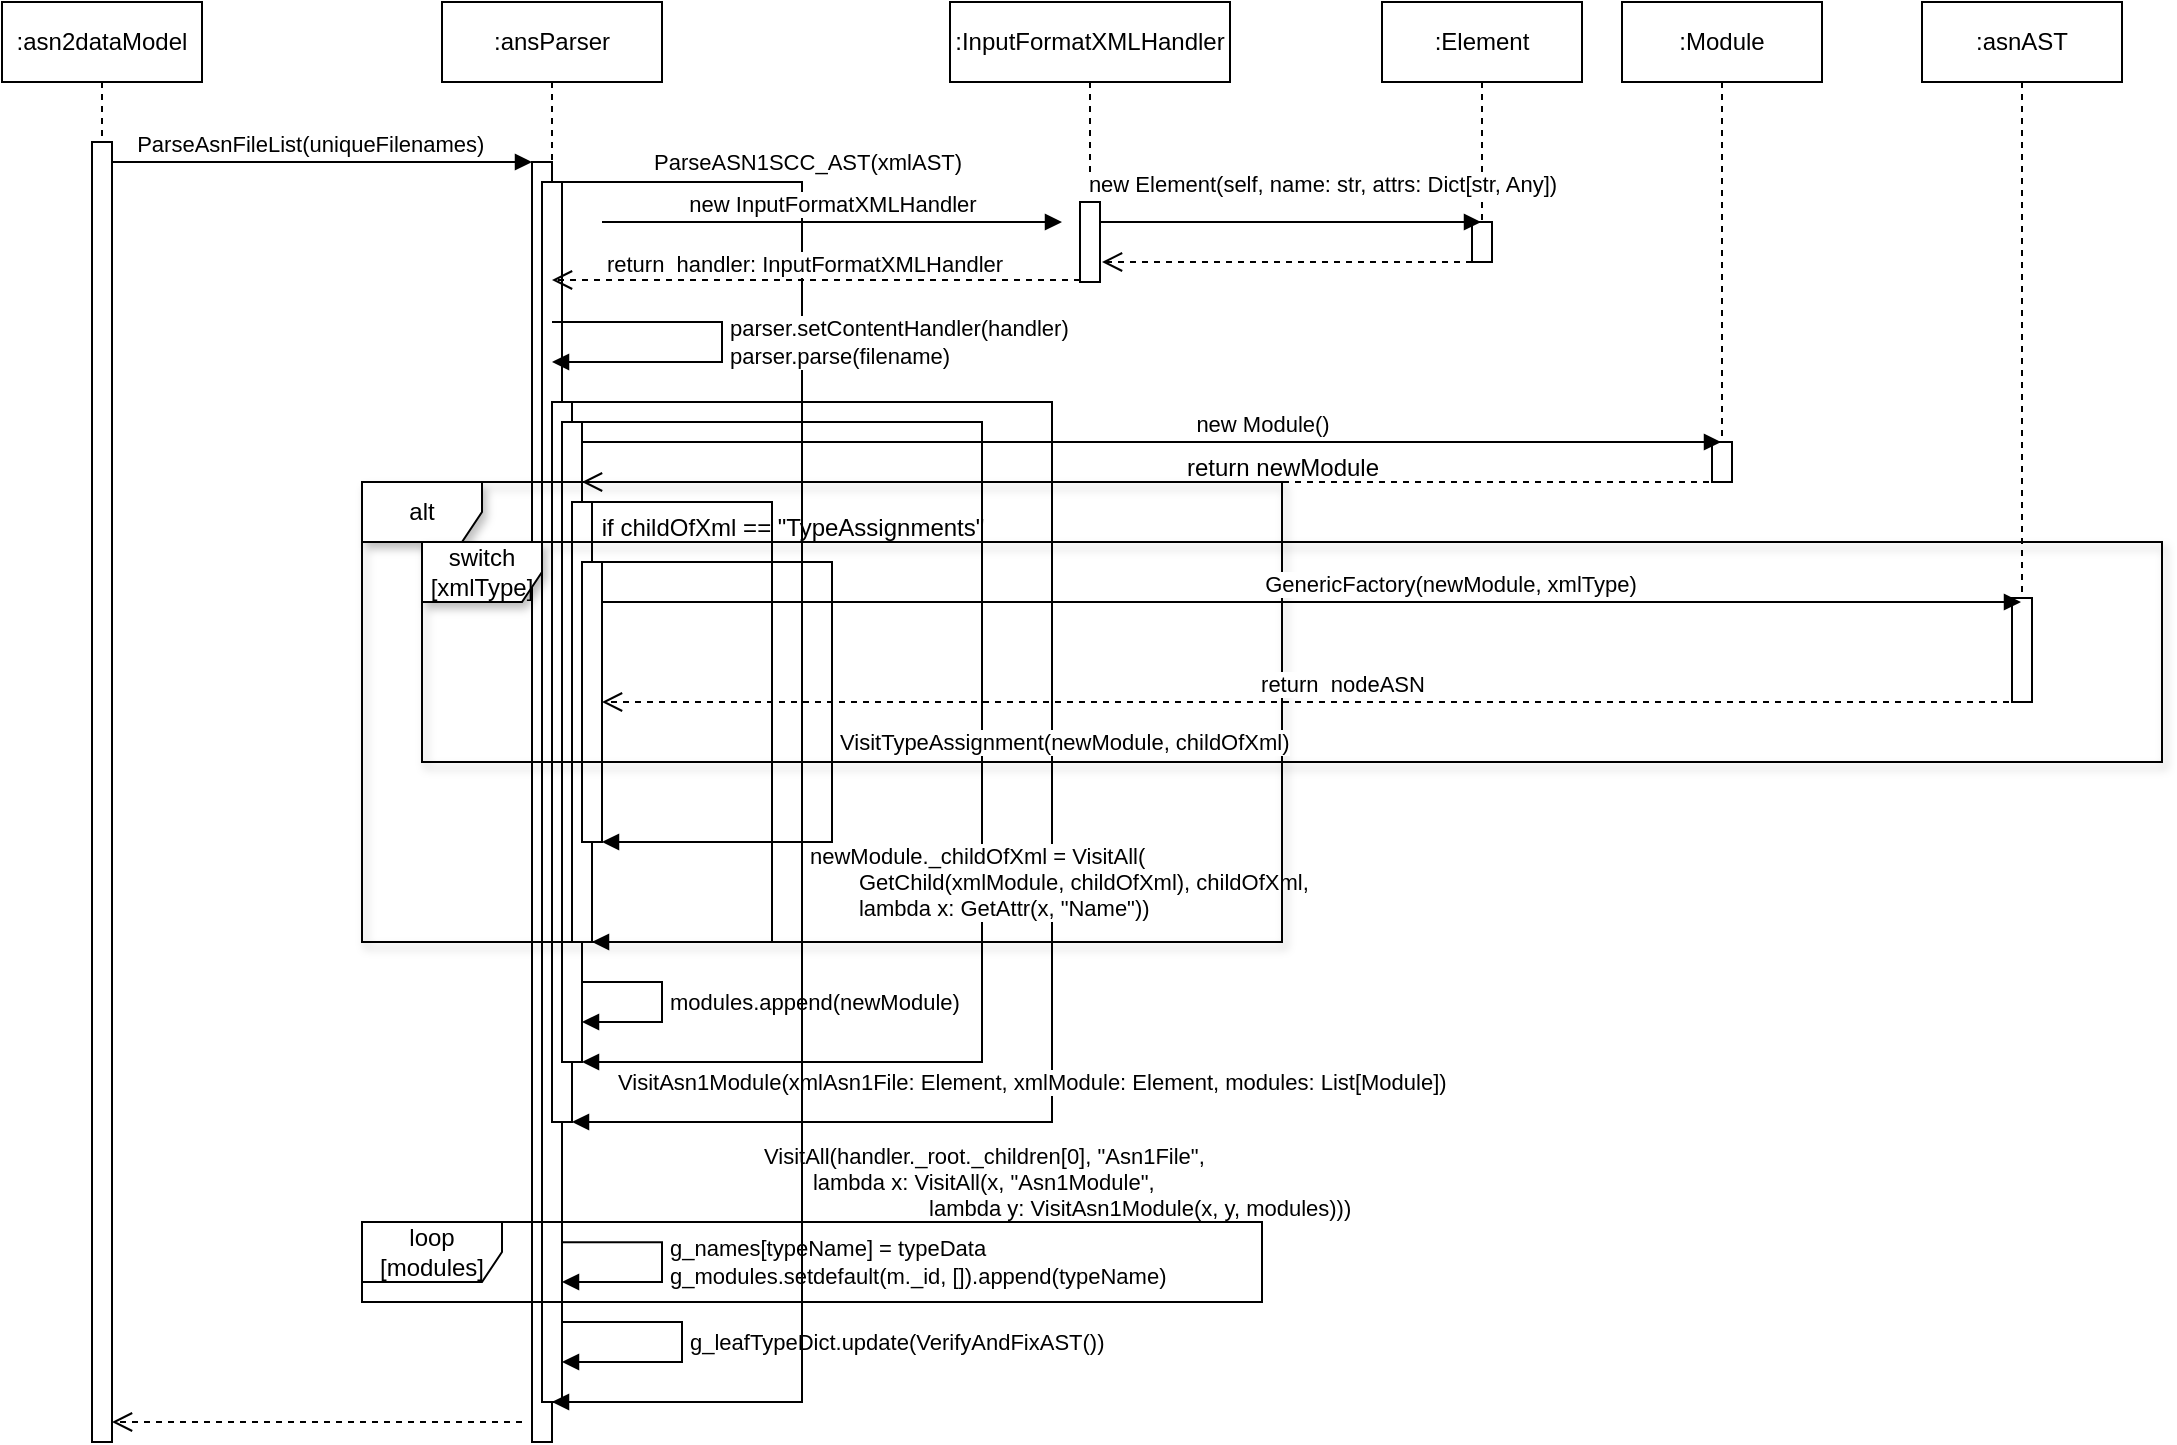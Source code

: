 <mxfile version="21.3.0" type="device" pages="2">
  <diagram name="seq-getNodes" id="2YBvvXClWsGukQMizWep">
    <mxGraphModel dx="1615" dy="845" grid="1" gridSize="10" guides="1" tooltips="1" connect="1" arrows="1" fold="1" page="1" pageScale="1" pageWidth="1169" pageHeight="827" math="0" shadow="0">
      <root>
        <mxCell id="0" />
        <mxCell id="1" parent="0" />
        <mxCell id="aM9ryv3xv72pqoxQDRHE-1" value=":asn2dataModel" style="shape=umlLifeline;perimeter=lifelinePerimeter;whiteSpace=wrap;html=1;container=0;dropTarget=0;collapsible=0;recursiveResize=0;outlineConnect=0;portConstraint=eastwest;newEdgeStyle={&quot;edgeStyle&quot;:&quot;elbowEdgeStyle&quot;,&quot;elbow&quot;:&quot;vertical&quot;,&quot;curved&quot;:0,&quot;rounded&quot;:0};" parent="1" vertex="1">
          <mxGeometry x="40" y="40" width="100" height="720" as="geometry" />
        </mxCell>
        <mxCell id="aM9ryv3xv72pqoxQDRHE-2" value="" style="html=1;points=[];perimeter=orthogonalPerimeter;outlineConnect=0;targetShapes=umlLifeline;portConstraint=eastwest;newEdgeStyle={&quot;edgeStyle&quot;:&quot;elbowEdgeStyle&quot;,&quot;elbow&quot;:&quot;vertical&quot;,&quot;curved&quot;:0,&quot;rounded&quot;:0};" parent="aM9ryv3xv72pqoxQDRHE-1" vertex="1">
          <mxGeometry x="45" y="70" width="10" height="650" as="geometry" />
        </mxCell>
        <mxCell id="aM9ryv3xv72pqoxQDRHE-5" value=":ansParser" style="shape=umlLifeline;perimeter=lifelinePerimeter;whiteSpace=wrap;html=1;container=0;dropTarget=0;collapsible=0;recursiveResize=0;outlineConnect=0;portConstraint=eastwest;newEdgeStyle={&quot;edgeStyle&quot;:&quot;elbowEdgeStyle&quot;,&quot;elbow&quot;:&quot;vertical&quot;,&quot;curved&quot;:0,&quot;rounded&quot;:0};" parent="1" vertex="1">
          <mxGeometry x="260" y="40" width="110" height="720" as="geometry" />
        </mxCell>
        <mxCell id="aM9ryv3xv72pqoxQDRHE-6" value="" style="html=1;points=[];perimeter=orthogonalPerimeter;outlineConnect=0;targetShapes=umlLifeline;portConstraint=eastwest;newEdgeStyle={&quot;edgeStyle&quot;:&quot;elbowEdgeStyle&quot;,&quot;elbow&quot;:&quot;vertical&quot;,&quot;curved&quot;:0,&quot;rounded&quot;:0};" parent="aM9ryv3xv72pqoxQDRHE-5" vertex="1">
          <mxGeometry x="45" y="80" width="10" height="640" as="geometry" />
        </mxCell>
        <mxCell id="Jmrg9lZV5cNZXFL4PnTR-3" value="" style="html=1;points=[];perimeter=orthogonalPerimeter;outlineConnect=0;targetShapes=umlLifeline;portConstraint=eastwest;newEdgeStyle={&quot;edgeStyle&quot;:&quot;elbowEdgeStyle&quot;,&quot;elbow&quot;:&quot;vertical&quot;,&quot;curved&quot;:0,&quot;rounded&quot;:0};" parent="aM9ryv3xv72pqoxQDRHE-5" vertex="1">
          <mxGeometry x="50" y="90" width="10" height="610" as="geometry" />
        </mxCell>
        <mxCell id="PZLK8PvWDyNJYBrT3lTp-7" value="" style="html=1;points=[];perimeter=orthogonalPerimeter;outlineConnect=0;targetShapes=umlLifeline;portConstraint=eastwest;newEdgeStyle={&quot;edgeStyle&quot;:&quot;elbowEdgeStyle&quot;,&quot;elbow&quot;:&quot;vertical&quot;,&quot;curved&quot;:0,&quot;rounded&quot;:0};" vertex="1" parent="aM9ryv3xv72pqoxQDRHE-5">
          <mxGeometry x="55" y="200" width="10" height="360" as="geometry" />
        </mxCell>
        <mxCell id="PZLK8PvWDyNJYBrT3lTp-6" value="&lt;div&gt;VisitAll(handler._root._children[0], &quot;Asn1File&quot;,&lt;/div&gt;&lt;div&gt;&amp;nbsp; &amp;nbsp; &amp;nbsp; &amp;nbsp; lambda x: VisitAll(x, &quot;Asn1Module&quot;,&lt;/div&gt;&lt;div&gt;&amp;nbsp; &amp;nbsp; &amp;nbsp; &amp;nbsp; &amp;nbsp; &amp;nbsp; &amp;nbsp; &amp;nbsp; &amp;nbsp; &amp;nbsp; &amp;nbsp; &amp;nbsp; &amp;nbsp; &amp;nbsp;lambda y: VisitAsn1Module(x, y, modules)))&lt;/div&gt;" style="html=1;align=left;spacingLeft=2;endArrow=block;rounded=0;edgeStyle=orthogonalEdgeStyle;curved=0;rounded=0;" edge="1" parent="aM9ryv3xv72pqoxQDRHE-5" source="aM9ryv3xv72pqoxQDRHE-5" target="PZLK8PvWDyNJYBrT3lTp-7">
          <mxGeometry x="0.787" y="30" relative="1" as="geometry">
            <mxPoint x="240" y="200" as="sourcePoint" />
            <Array as="points">
              <mxPoint x="305" y="200" />
              <mxPoint x="305" y="560" />
            </Array>
            <mxPoint x="240" y="220" as="targetPoint" />
            <mxPoint x="1" as="offset" />
          </mxGeometry>
        </mxCell>
        <mxCell id="PZLK8PvWDyNJYBrT3lTp-8" value="" style="html=1;points=[];perimeter=orthogonalPerimeter;outlineConnect=0;targetShapes=umlLifeline;portConstraint=eastwest;newEdgeStyle={&quot;edgeStyle&quot;:&quot;elbowEdgeStyle&quot;,&quot;elbow&quot;:&quot;vertical&quot;,&quot;curved&quot;:0,&quot;rounded&quot;:0};" vertex="1" parent="aM9ryv3xv72pqoxQDRHE-5">
          <mxGeometry x="60" y="210" width="10" height="320" as="geometry" />
        </mxCell>
        <mxCell id="PZLK8PvWDyNJYBrT3lTp-9" value="VisitAsn1Module(xmlAsn1File: Element, xmlModule: Element, modules: List[Module])						&amp;nbsp; &amp;nbsp;" style="html=1;align=left;spacingLeft=2;endArrow=block;rounded=0;edgeStyle=orthogonalEdgeStyle;curved=0;rounded=0;" edge="1" target="PZLK8PvWDyNJYBrT3lTp-8" parent="aM9ryv3xv72pqoxQDRHE-5" source="PZLK8PvWDyNJYBrT3lTp-8">
          <mxGeometry x="0.961" y="10" relative="1" as="geometry">
            <mxPoint x="240" y="210" as="sourcePoint" />
            <Array as="points">
              <mxPoint x="270" y="210" />
              <mxPoint x="270" y="530" />
            </Array>
            <mxPoint as="offset" />
          </mxGeometry>
        </mxCell>
        <mxCell id="PZLK8PvWDyNJYBrT3lTp-16" value="" style="html=1;points=[];perimeter=orthogonalPerimeter;outlineConnect=0;targetShapes=umlLifeline;portConstraint=eastwest;newEdgeStyle={&quot;edgeStyle&quot;:&quot;elbowEdgeStyle&quot;,&quot;elbow&quot;:&quot;vertical&quot;,&quot;curved&quot;:0,&quot;rounded&quot;:0};" vertex="1" parent="aM9ryv3xv72pqoxQDRHE-5">
          <mxGeometry x="65" y="250" width="10" height="220" as="geometry" />
        </mxCell>
        <mxCell id="PZLK8PvWDyNJYBrT3lTp-18" value="&lt;div&gt;&lt;div&gt;newModule._childOfXml = VisitAll(&lt;/div&gt;&lt;div&gt;&amp;nbsp; &amp;nbsp; &amp;nbsp; &amp;nbsp; GetChild(xmlModule, childOfXml), childOfXml,&lt;/div&gt;&lt;div&gt;&amp;nbsp; &amp;nbsp; &amp;nbsp; &amp;nbsp; lambda x: GetAttr(x, &quot;Name&quot;))&lt;/div&gt;&lt;/div&gt;" style="html=1;align=left;spacingLeft=2;endArrow=block;rounded=0;edgeStyle=orthogonalEdgeStyle;curved=0;rounded=0;" edge="1" parent="aM9ryv3xv72pqoxQDRHE-5" source="PZLK8PvWDyNJYBrT3lTp-16" target="PZLK8PvWDyNJYBrT3lTp-16">
          <mxGeometry x="0.4" y="15" relative="1" as="geometry">
            <mxPoint x="80" y="270" as="sourcePoint" />
            <Array as="points">
              <mxPoint x="165" y="250" />
              <mxPoint x="165" y="470" />
            </Array>
            <mxPoint x="80" y="290" as="targetPoint" />
            <mxPoint as="offset" />
          </mxGeometry>
        </mxCell>
        <mxCell id="PZLK8PvWDyNJYBrT3lTp-38" value="modules.append(newModule)" style="html=1;align=left;spacingLeft=2;endArrow=block;rounded=0;edgeStyle=orthogonalEdgeStyle;curved=0;rounded=0;exitX=1;exitY=0.875;exitDx=0;exitDy=0;exitPerimeter=0;" edge="1" target="PZLK8PvWDyNJYBrT3lTp-8" parent="aM9ryv3xv72pqoxQDRHE-5" source="PZLK8PvWDyNJYBrT3lTp-8">
          <mxGeometry relative="1" as="geometry">
            <mxPoint x="80" y="490" as="sourcePoint" />
            <Array as="points">
              <mxPoint x="110" y="490" />
              <mxPoint x="110" y="510" />
            </Array>
            <mxPoint x="85" y="520" as="targetPoint" />
          </mxGeometry>
        </mxCell>
        <mxCell id="PZLK8PvWDyNJYBrT3lTp-40" value="&lt;div&gt;g_names[typeName] = typeData&lt;/div&gt;&lt;div&gt;g_modules.setdefault(m._id, []).append(typeName)&lt;/div&gt;" style="html=1;align=left;spacingLeft=2;endArrow=block;rounded=0;edgeStyle=orthogonalEdgeStyle;curved=0;rounded=0;exitX=1;exitY=0.869;exitDx=0;exitDy=0;exitPerimeter=0;" edge="1" parent="aM9ryv3xv72pqoxQDRHE-5" source="Jmrg9lZV5cNZXFL4PnTR-3" target="Jmrg9lZV5cNZXFL4PnTR-3">
          <mxGeometry relative="1" as="geometry">
            <mxPoint x="70" y="620" as="sourcePoint" />
            <Array as="points">
              <mxPoint x="110" y="620" />
              <mxPoint x="110" y="640" />
            </Array>
            <mxPoint x="70" y="640" as="targetPoint" />
          </mxGeometry>
        </mxCell>
        <mxCell id="PZLK8PvWDyNJYBrT3lTp-41" value="g_leafTypeDict.update(VerifyAndFixAST())" style="html=1;align=left;spacingLeft=2;endArrow=block;rounded=0;edgeStyle=orthogonalEdgeStyle;curved=0;rounded=0;" edge="1" parent="aM9ryv3xv72pqoxQDRHE-5" source="Jmrg9lZV5cNZXFL4PnTR-3" target="Jmrg9lZV5cNZXFL4PnTR-3">
          <mxGeometry relative="1" as="geometry">
            <mxPoint x="80" y="660" as="sourcePoint" />
            <Array as="points">
              <mxPoint x="120" y="660" />
              <mxPoint x="120" y="680" />
            </Array>
            <mxPoint x="80" y="680" as="targetPoint" />
          </mxGeometry>
        </mxCell>
        <mxCell id="aM9ryv3xv72pqoxQDRHE-7" value="ParseAsnFileList(uniqueFilenames) &amp;nbsp; &amp;nbsp;" style="html=1;verticalAlign=bottom;endArrow=block;edgeStyle=elbowEdgeStyle;elbow=vertical;curved=0;rounded=0;" parent="1" source="aM9ryv3xv72pqoxQDRHE-2" target="aM9ryv3xv72pqoxQDRHE-6" edge="1">
          <mxGeometry relative="1" as="geometry">
            <mxPoint x="195" y="130" as="sourcePoint" />
            <Array as="points">
              <mxPoint x="180" y="120" />
            </Array>
          </mxGeometry>
        </mxCell>
        <mxCell id="Jmrg9lZV5cNZXFL4PnTR-2" value="ParseASN1SCC_AST(xmlAST)&amp;nbsp; &amp;nbsp;" style="html=1;align=left;spacingLeft=2;endArrow=block;rounded=0;edgeStyle=orthogonalEdgeStyle;curved=0;rounded=0;" parent="1" source="aM9ryv3xv72pqoxQDRHE-5" target="aM9ryv3xv72pqoxQDRHE-5" edge="1">
          <mxGeometry x="-0.893" y="10" relative="1" as="geometry">
            <mxPoint x="430" y="200" as="sourcePoint" />
            <Array as="points">
              <mxPoint x="440" y="130" />
              <mxPoint x="440" y="740" />
            </Array>
            <mxPoint x="380" y="360" as="targetPoint" />
            <mxPoint x="1" as="offset" />
          </mxGeometry>
        </mxCell>
        <mxCell id="Jmrg9lZV5cNZXFL4PnTR-4" value=":InputFormatXMLHandler" style="shape=umlLifeline;perimeter=lifelinePerimeter;whiteSpace=wrap;html=1;container=0;dropTarget=0;collapsible=0;recursiveResize=0;outlineConnect=0;portConstraint=eastwest;newEdgeStyle={&quot;edgeStyle&quot;:&quot;elbowEdgeStyle&quot;,&quot;elbow&quot;:&quot;vertical&quot;,&quot;curved&quot;:0,&quot;rounded&quot;:0};" parent="1" vertex="1">
          <mxGeometry x="514" y="40" width="140" height="140" as="geometry" />
        </mxCell>
        <mxCell id="Jmrg9lZV5cNZXFL4PnTR-5" value="" style="html=1;points=[];perimeter=orthogonalPerimeter;outlineConnect=0;targetShapes=umlLifeline;portConstraint=eastwest;newEdgeStyle={&quot;edgeStyle&quot;:&quot;elbowEdgeStyle&quot;,&quot;elbow&quot;:&quot;vertical&quot;,&quot;curved&quot;:0,&quot;rounded&quot;:0};" parent="Jmrg9lZV5cNZXFL4PnTR-4" vertex="1">
          <mxGeometry x="65" y="100" width="10" height="40" as="geometry" />
        </mxCell>
        <mxCell id="Jmrg9lZV5cNZXFL4PnTR-7" value="new InputFormatXMLHandler" style="html=1;verticalAlign=bottom;endArrow=block;edgeStyle=elbowEdgeStyle;elbow=vertical;curved=0;rounded=0;" parent="1" edge="1">
          <mxGeometry relative="1" as="geometry">
            <mxPoint x="340" y="150" as="sourcePoint" />
            <Array as="points">
              <mxPoint x="425" y="150" />
            </Array>
            <mxPoint x="570" y="150" as="targetPoint" />
          </mxGeometry>
        </mxCell>
        <mxCell id="Jmrg9lZV5cNZXFL4PnTR-8" value=":Element" style="shape=umlLifeline;perimeter=lifelinePerimeter;whiteSpace=wrap;html=1;container=0;dropTarget=0;collapsible=0;recursiveResize=0;outlineConnect=0;portConstraint=eastwest;newEdgeStyle={&quot;edgeStyle&quot;:&quot;elbowEdgeStyle&quot;,&quot;elbow&quot;:&quot;vertical&quot;,&quot;curved&quot;:0,&quot;rounded&quot;:0};" parent="1" vertex="1">
          <mxGeometry x="730" y="40" width="100" height="130" as="geometry" />
        </mxCell>
        <mxCell id="Jmrg9lZV5cNZXFL4PnTR-9" value="" style="html=1;points=[];perimeter=orthogonalPerimeter;outlineConnect=0;targetShapes=umlLifeline;portConstraint=eastwest;newEdgeStyle={&quot;edgeStyle&quot;:&quot;elbowEdgeStyle&quot;,&quot;elbow&quot;:&quot;vertical&quot;,&quot;curved&quot;:0,&quot;rounded&quot;:0};" parent="Jmrg9lZV5cNZXFL4PnTR-8" vertex="1">
          <mxGeometry x="45" y="110" width="10" height="20" as="geometry" />
        </mxCell>
        <mxCell id="Jmrg9lZV5cNZXFL4PnTR-10" value="return&amp;nbsp;&amp;nbsp;handler: InputFormatXMLHandler" style="html=1;verticalAlign=bottom;endArrow=open;dashed=1;endSize=8;edgeStyle=elbowEdgeStyle;elbow=vertical;curved=0;rounded=0;" parent="1" edge="1" target="aM9ryv3xv72pqoxQDRHE-5" source="Jmrg9lZV5cNZXFL4PnTR-5">
          <mxGeometry x="0.051" y="1" relative="1" as="geometry">
            <mxPoint x="340" y="179" as="targetPoint" />
            <Array as="points">
              <mxPoint x="420" y="179" />
            </Array>
            <mxPoint x="565" y="179" as="sourcePoint" />
            <mxPoint as="offset" />
          </mxGeometry>
        </mxCell>
        <mxCell id="PZLK8PvWDyNJYBrT3lTp-1" value="new Element(self, name: str, attrs: Dict[str, Any])" style="html=1;verticalAlign=bottom;endArrow=block;edgeStyle=elbowEdgeStyle;elbow=vertical;curved=0;rounded=0;" edge="1" parent="1" source="Jmrg9lZV5cNZXFL4PnTR-5" target="Jmrg9lZV5cNZXFL4PnTR-8">
          <mxGeometry x="0.165" y="10" relative="1" as="geometry">
            <mxPoint x="600" y="150" as="sourcePoint" />
            <Array as="points">
              <mxPoint x="685" y="150" />
            </Array>
            <mxPoint x="730" y="150" as="targetPoint" />
            <mxPoint as="offset" />
          </mxGeometry>
        </mxCell>
        <mxCell id="PZLK8PvWDyNJYBrT3lTp-2" value="" style="html=1;verticalAlign=bottom;endArrow=open;dashed=1;endSize=8;edgeStyle=elbowEdgeStyle;elbow=vertical;curved=0;rounded=0;" edge="1" parent="1">
          <mxGeometry relative="1" as="geometry">
            <mxPoint x="590" y="170" as="targetPoint" />
            <Array as="points">
              <mxPoint x="630" y="170" />
            </Array>
            <mxPoint x="775" y="170" as="sourcePoint" />
          </mxGeometry>
        </mxCell>
        <mxCell id="PZLK8PvWDyNJYBrT3lTp-4" value="&lt;div&gt;parser.setContentHandler(handler)&lt;/div&gt;&lt;div&gt;parser.parse(filename)&lt;/div&gt;" style="html=1;align=left;spacingLeft=2;endArrow=block;rounded=0;edgeStyle=orthogonalEdgeStyle;curved=0;rounded=0;" edge="1" target="aM9ryv3xv72pqoxQDRHE-5" parent="1" source="aM9ryv3xv72pqoxQDRHE-5">
          <mxGeometry relative="1" as="geometry">
            <mxPoint x="590" y="240" as="sourcePoint" />
            <Array as="points">
              <mxPoint x="400" y="200" />
              <mxPoint x="400" y="220" />
            </Array>
            <mxPoint x="540" y="360" as="targetPoint" />
          </mxGeometry>
        </mxCell>
        <mxCell id="PZLK8PvWDyNJYBrT3lTp-10" value=":Module" style="shape=umlLifeline;perimeter=lifelinePerimeter;whiteSpace=wrap;html=1;container=0;dropTarget=0;collapsible=0;recursiveResize=0;outlineConnect=0;portConstraint=eastwest;newEdgeStyle={&quot;edgeStyle&quot;:&quot;elbowEdgeStyle&quot;,&quot;elbow&quot;:&quot;vertical&quot;,&quot;curved&quot;:0,&quot;rounded&quot;:0};" vertex="1" parent="1">
          <mxGeometry x="850" y="40" width="100" height="240" as="geometry" />
        </mxCell>
        <mxCell id="PZLK8PvWDyNJYBrT3lTp-11" value="" style="html=1;points=[];perimeter=orthogonalPerimeter;outlineConnect=0;targetShapes=umlLifeline;portConstraint=eastwest;newEdgeStyle={&quot;edgeStyle&quot;:&quot;elbowEdgeStyle&quot;,&quot;elbow&quot;:&quot;vertical&quot;,&quot;curved&quot;:0,&quot;rounded&quot;:0};" vertex="1" parent="PZLK8PvWDyNJYBrT3lTp-10">
          <mxGeometry x="45" y="220" width="10" height="20" as="geometry" />
        </mxCell>
        <mxCell id="PZLK8PvWDyNJYBrT3lTp-12" value="new Module()" style="html=1;verticalAlign=bottom;endArrow=block;edgeStyle=elbowEdgeStyle;elbow=vertical;curved=0;rounded=0;" edge="1" parent="1" source="PZLK8PvWDyNJYBrT3lTp-8" target="PZLK8PvWDyNJYBrT3lTp-10">
          <mxGeometry x="0.194" relative="1" as="geometry">
            <mxPoint x="610" y="260" as="sourcePoint" />
            <Array as="points">
              <mxPoint x="706" y="260" />
            </Array>
            <mxPoint x="801" y="260" as="targetPoint" />
            <mxPoint as="offset" />
          </mxGeometry>
        </mxCell>
        <mxCell id="PZLK8PvWDyNJYBrT3lTp-13" value="" style="html=1;verticalAlign=bottom;endArrow=open;dashed=1;endSize=8;edgeStyle=elbowEdgeStyle;elbow=vertical;curved=0;rounded=0;" edge="1" parent="1" source="PZLK8PvWDyNJYBrT3lTp-10" target="PZLK8PvWDyNJYBrT3lTp-8">
          <mxGeometry relative="1" as="geometry">
            <mxPoint x="590" y="280" as="targetPoint" />
            <Array as="points">
              <mxPoint x="630" y="280" />
            </Array>
            <mxPoint x="775" y="280" as="sourcePoint" />
          </mxGeometry>
        </mxCell>
        <mxCell id="PZLK8PvWDyNJYBrT3lTp-14" value="alt" style="shape=umlFrame;whiteSpace=wrap;html=1;pointerEvents=0;shadow=1;strokeColor=default;" vertex="1" parent="1">
          <mxGeometry x="220" y="280" width="460" height="230" as="geometry" />
        </mxCell>
        <mxCell id="PZLK8PvWDyNJYBrT3lTp-20" value="return newModule" style="text;html=1;align=center;verticalAlign=middle;resizable=0;points=[];autosize=1;strokeColor=none;fillColor=none;" vertex="1" parent="1">
          <mxGeometry x="620" y="258" width="120" height="30" as="geometry" />
        </mxCell>
        <mxCell id="PZLK8PvWDyNJYBrT3lTp-21" value="if childOfXml ==&amp;nbsp;&quot;TypeAssignments&quot;" style="text;html=1;align=center;verticalAlign=middle;resizable=0;points=[];autosize=1;strokeColor=none;fillColor=none;" vertex="1" parent="1">
          <mxGeometry x="330" y="288" width="210" height="30" as="geometry" />
        </mxCell>
        <mxCell id="PZLK8PvWDyNJYBrT3lTp-22" value="" style="html=1;points=[];perimeter=orthogonalPerimeter;outlineConnect=0;targetShapes=umlLifeline;portConstraint=eastwest;newEdgeStyle={&quot;edgeStyle&quot;:&quot;elbowEdgeStyle&quot;,&quot;elbow&quot;:&quot;vertical&quot;,&quot;curved&quot;:0,&quot;rounded&quot;:0};" vertex="1" parent="1">
          <mxGeometry x="330" y="320" width="10" height="140" as="geometry" />
        </mxCell>
        <mxCell id="PZLK8PvWDyNJYBrT3lTp-24" value="VisitTypeAssignment(newModule, childOfXml)" style="html=1;align=left;spacingLeft=2;endArrow=block;rounded=0;edgeStyle=orthogonalEdgeStyle;curved=0;rounded=0;" edge="1" parent="1" source="PZLK8PvWDyNJYBrT3lTp-22" target="PZLK8PvWDyNJYBrT3lTp-22">
          <mxGeometry x="0.108" relative="1" as="geometry">
            <mxPoint x="370" y="338" as="sourcePoint" />
            <Array as="points">
              <mxPoint x="455" y="320" />
              <mxPoint x="455" y="460" />
            </Array>
            <mxPoint x="370" y="358" as="targetPoint" />
            <mxPoint as="offset" />
          </mxGeometry>
        </mxCell>
        <mxCell id="PZLK8PvWDyNJYBrT3lTp-25" value=":asnAST" style="shape=umlLifeline;perimeter=lifelinePerimeter;whiteSpace=wrap;html=1;container=0;dropTarget=0;collapsible=0;recursiveResize=0;outlineConnect=0;portConstraint=eastwest;newEdgeStyle={&quot;edgeStyle&quot;:&quot;elbowEdgeStyle&quot;,&quot;elbow&quot;:&quot;vertical&quot;,&quot;curved&quot;:0,&quot;rounded&quot;:0};" vertex="1" parent="1">
          <mxGeometry x="1000" y="40" width="100" height="350" as="geometry" />
        </mxCell>
        <mxCell id="PZLK8PvWDyNJYBrT3lTp-26" value="" style="html=1;points=[];perimeter=orthogonalPerimeter;outlineConnect=0;targetShapes=umlLifeline;portConstraint=eastwest;newEdgeStyle={&quot;edgeStyle&quot;:&quot;elbowEdgeStyle&quot;,&quot;elbow&quot;:&quot;vertical&quot;,&quot;curved&quot;:0,&quot;rounded&quot;:0};" vertex="1" parent="PZLK8PvWDyNJYBrT3lTp-25">
          <mxGeometry x="45" y="298" width="10" height="52" as="geometry" />
        </mxCell>
        <mxCell id="PZLK8PvWDyNJYBrT3lTp-32" value="GenericFactory(newModule, xmlType)" style="html=1;verticalAlign=bottom;endArrow=block;edgeStyle=elbowEdgeStyle;elbow=vertical;curved=0;rounded=0;" edge="1" parent="1" target="PZLK8PvWDyNJYBrT3lTp-25">
          <mxGeometry x="0.194" relative="1" as="geometry">
            <mxPoint x="340" y="340" as="sourcePoint" />
            <Array as="points">
              <mxPoint x="716" y="340" />
            </Array>
            <mxPoint x="910" y="340" as="targetPoint" />
            <mxPoint as="offset" />
          </mxGeometry>
        </mxCell>
        <mxCell id="PZLK8PvWDyNJYBrT3lTp-33" value="return&amp;nbsp; nodeASN" style="html=1;verticalAlign=bottom;endArrow=open;dashed=1;endSize=8;edgeStyle=elbowEdgeStyle;elbow=vertical;curved=0;rounded=0;" edge="1" parent="1" source="PZLK8PvWDyNJYBrT3lTp-25" target="PZLK8PvWDyNJYBrT3lTp-22">
          <mxGeometry x="-0.043" relative="1" as="geometry">
            <mxPoint x="711" y="390" as="targetPoint" />
            <Array as="points">
              <mxPoint x="791" y="390" />
            </Array>
            <mxPoint x="950" y="390" as="sourcePoint" />
            <mxPoint as="offset" />
          </mxGeometry>
        </mxCell>
        <mxCell id="PZLK8PvWDyNJYBrT3lTp-34" value="switch&lt;br&gt;[xmlType]" style="shape=umlFrame;whiteSpace=wrap;html=1;pointerEvents=0;shadow=1;strokeColor=default;width=60;height=30;" vertex="1" parent="1">
          <mxGeometry x="250" y="310" width="870" height="110" as="geometry" />
        </mxCell>
        <mxCell id="PZLK8PvWDyNJYBrT3lTp-39" value="loop&lt;br&gt;[modules]" style="shape=umlFrame;whiteSpace=wrap;html=1;pointerEvents=0;width=70;height=30;" vertex="1" parent="1">
          <mxGeometry x="220" y="650" width="450" height="40" as="geometry" />
        </mxCell>
        <mxCell id="PZLK8PvWDyNJYBrT3lTp-42" value="" style="html=1;verticalAlign=bottom;endArrow=open;dashed=1;endSize=8;edgeStyle=elbowEdgeStyle;elbow=vertical;curved=0;rounded=0;" edge="1" parent="1" target="aM9ryv3xv72pqoxQDRHE-2">
          <mxGeometry relative="1" as="geometry">
            <mxPoint x="100" y="750" as="targetPoint" />
            <Array as="points">
              <mxPoint x="140" y="750" />
            </Array>
            <mxPoint x="300" y="750" as="sourcePoint" />
          </mxGeometry>
        </mxCell>
      </root>
    </mxGraphModel>
  </diagram>
  <diagram id="_0WdsUb6N7y5Xm4u0KdX" name="sql-createTables">
    <mxGraphModel dx="1050" dy="549" grid="1" gridSize="10" guides="1" tooltips="1" connect="1" arrows="1" fold="1" page="1" pageScale="1" pageWidth="827" pageHeight="1169" math="0" shadow="0">
      <root>
        <mxCell id="0" />
        <mxCell id="1" parent="0" />
        <mxCell id="k_BSjdWy3NuXLPItv3RG-1" value=":asn2dataModel" style="shape=umlLifeline;perimeter=lifelinePerimeter;whiteSpace=wrap;html=1;container=0;dropTarget=0;collapsible=0;recursiveResize=0;outlineConnect=0;portConstraint=eastwest;newEdgeStyle={&quot;edgeStyle&quot;:&quot;elbowEdgeStyle&quot;,&quot;elbow&quot;:&quot;vertical&quot;,&quot;curved&quot;:0,&quot;rounded&quot;:0};" vertex="1" parent="1">
          <mxGeometry x="40" y="40" width="100" height="700" as="geometry" />
        </mxCell>
        <mxCell id="k_BSjdWy3NuXLPItv3RG-2" value="" style="html=1;points=[];perimeter=orthogonalPerimeter;outlineConnect=0;targetShapes=umlLifeline;portConstraint=eastwest;newEdgeStyle={&quot;edgeStyle&quot;:&quot;elbowEdgeStyle&quot;,&quot;elbow&quot;:&quot;vertical&quot;,&quot;curved&quot;:0,&quot;rounded&quot;:0};" vertex="1" parent="k_BSjdWy3NuXLPItv3RG-1">
          <mxGeometry x="45" y="70" width="10" height="650" as="geometry" />
        </mxCell>
        <mxCell id="gC4uzTjt_jjLlvDes-PZ-1" value=":cleanupNodes" style="shape=umlLifeline;perimeter=lifelinePerimeter;whiteSpace=wrap;html=1;container=0;dropTarget=0;collapsible=0;recursiveResize=0;outlineConnect=0;portConstraint=eastwest;newEdgeStyle={&quot;edgeStyle&quot;:&quot;elbowEdgeStyle&quot;,&quot;elbow&quot;:&quot;vertical&quot;,&quot;curved&quot;:0,&quot;rounded&quot;:0};" vertex="1" parent="1">
          <mxGeometry x="230" y="40" width="100" height="170" as="geometry" />
        </mxCell>
        <mxCell id="gC4uzTjt_jjLlvDes-PZ-2" value="" style="html=1;points=[];perimeter=orthogonalPerimeter;outlineConnect=0;targetShapes=umlLifeline;portConstraint=eastwest;newEdgeStyle={&quot;edgeStyle&quot;:&quot;elbowEdgeStyle&quot;,&quot;elbow&quot;:&quot;vertical&quot;,&quot;curved&quot;:0,&quot;rounded&quot;:0};" vertex="1" parent="gC4uzTjt_jjLlvDes-PZ-1">
          <mxGeometry x="45" y="80" width="10" height="90" as="geometry" />
        </mxCell>
        <mxCell id="_CzQso7hUnYw_Mc2bdFc-1" value="" style="html=1;points=[];perimeter=orthogonalPerimeter;outlineConnect=0;targetShapes=umlLifeline;portConstraint=eastwest;newEdgeStyle={&quot;edgeStyle&quot;:&quot;elbowEdgeStyle&quot;,&quot;elbow&quot;:&quot;vertical&quot;,&quot;curved&quot;:0,&quot;rounded&quot;:0};" vertex="1" parent="gC4uzTjt_jjLlvDes-PZ-1">
          <mxGeometry x="50" y="90" width="10" height="40" as="geometry" />
        </mxCell>
        <mxCell id="_CzQso7hUnYw_Mc2bdFc-2" value="CheckNodeForMetaMember(&lt;br&gt;node_or_str: Union[AsnNode, str])" style="html=1;align=left;spacingLeft=2;endArrow=block;rounded=0;edgeStyle=orthogonalEdgeStyle;curved=0;rounded=0;" edge="1" target="_CzQso7hUnYw_Mc2bdFc-1" parent="gC4uzTjt_jjLlvDes-PZ-1" source="_CzQso7hUnYw_Mc2bdFc-1">
          <mxGeometry x="1" y="20" relative="1" as="geometry">
            <mxPoint x="95" y="80" as="sourcePoint" />
            <Array as="points">
              <mxPoint x="90" y="100" />
              <mxPoint x="90" y="130" />
            </Array>
            <mxPoint as="offset" />
          </mxGeometry>
        </mxCell>
        <mxCell id="gC4uzTjt_jjLlvDes-PZ-3" value=":verify" style="shape=umlLifeline;perimeter=lifelinePerimeter;whiteSpace=wrap;html=1;container=0;dropTarget=0;collapsible=0;recursiveResize=0;outlineConnect=0;portConstraint=eastwest;newEdgeStyle={&quot;edgeStyle&quot;:&quot;elbowEdgeStyle&quot;,&quot;elbow&quot;:&quot;vertical&quot;,&quot;curved&quot;:0,&quot;rounded&quot;:0};" vertex="1" parent="1">
          <mxGeometry x="460" y="40" width="100" height="380" as="geometry" />
        </mxCell>
        <mxCell id="gC4uzTjt_jjLlvDes-PZ-4" value="" style="html=1;points=[];perimeter=orthogonalPerimeter;outlineConnect=0;targetShapes=umlLifeline;portConstraint=eastwest;newEdgeStyle={&quot;edgeStyle&quot;:&quot;elbowEdgeStyle&quot;,&quot;elbow&quot;:&quot;vertical&quot;,&quot;curved&quot;:0,&quot;rounded&quot;:0};" vertex="1" parent="gC4uzTjt_jjLlvDes-PZ-3">
          <mxGeometry x="45" y="70" width="10" height="310" as="geometry" />
        </mxCell>
        <mxCell id="gC4uzTjt_jjLlvDes-PZ-5" value=":cql_mapper" style="shape=umlLifeline;perimeter=lifelinePerimeter;whiteSpace=wrap;html=1;container=0;dropTarget=0;collapsible=0;recursiveResize=0;outlineConnect=0;portConstraint=eastwest;newEdgeStyle={&quot;edgeStyle&quot;:&quot;elbowEdgeStyle&quot;,&quot;elbow&quot;:&quot;vertical&quot;,&quot;curved&quot;:0,&quot;rounded&quot;:0};" vertex="1" parent="1">
          <mxGeometry x="640" y="40" width="100" height="720" as="geometry" />
        </mxCell>
        <mxCell id="gC4uzTjt_jjLlvDes-PZ-6" value="" style="html=1;points=[];perimeter=orthogonalPerimeter;outlineConnect=0;targetShapes=umlLifeline;portConstraint=eastwest;newEdgeStyle={&quot;edgeStyle&quot;:&quot;elbowEdgeStyle&quot;,&quot;elbow&quot;:&quot;vertical&quot;,&quot;curved&quot;:0,&quot;rounded&quot;:0};" vertex="1" parent="gC4uzTjt_jjLlvDes-PZ-5">
          <mxGeometry x="45" y="70" width="10" height="650" as="geometry" />
        </mxCell>
        <mxCell id="PZR6eDR5SN6PyUxrK7vx-13" value="CreateNodeInstance(nodeTypename, node, g_leafTypeDict)&lt;div&gt;&lt;/div&gt;" style="html=1;align=left;spacingLeft=2;endArrow=block;rounded=0;edgeStyle=orthogonalEdgeStyle;curved=0;rounded=0;" edge="1" parent="gC4uzTjt_jjLlvDes-PZ-5" source="gC4uzTjt_jjLlvDes-PZ-6" target="gC4uzTjt_jjLlvDes-PZ-6">
          <mxGeometry x="1" y="-305" relative="1" as="geometry">
            <mxPoint x="70" y="555" as="sourcePoint" />
            <Array as="points">
              <mxPoint x="90" y="555" />
              <mxPoint x="90" y="585" />
            </Array>
            <mxPoint x="70" y="585" as="targetPoint" />
            <mxPoint x="-305" y="290" as="offset" />
          </mxGeometry>
        </mxCell>
        <mxCell id="_lyF_MHRRHBdQpTOSmPN-2" value="DiscoverBadTypes(filesSelected)" style="html=1;verticalAlign=bottom;endArrow=block;edgeStyle=elbowEdgeStyle;elbow=vertical;curved=0;rounded=0;" edge="1" target="gC4uzTjt_jjLlvDes-PZ-1" parent="1" source="k_BSjdWy3NuXLPItv3RG-1">
          <mxGeometry x="-0.047" relative="1" as="geometry">
            <mxPoint x="120" y="120" as="sourcePoint" />
            <mxPoint x="190" y="120" as="targetPoint" />
            <Array as="points">
              <mxPoint x="190" y="120" />
            </Array>
            <mxPoint x="1" as="offset" />
          </mxGeometry>
        </mxCell>
        <mxCell id="_lyF_MHRRHBdQpTOSmPN-3" value="return SetOfBadTypenames" style="html=1;verticalAlign=bottom;endArrow=open;dashed=1;endSize=8;edgeStyle=elbowEdgeStyle;elbow=vertical;curved=0;rounded=0;" edge="1" source="gC4uzTjt_jjLlvDes-PZ-1" parent="1" target="k_BSjdWy3NuXLPItv3RG-1">
          <mxGeometry x="-0.058" relative="1" as="geometry">
            <mxPoint x="140" y="160" as="targetPoint" />
            <mxPoint x="210" y="160" as="sourcePoint" />
            <Array as="points">
              <mxPoint x="150" y="210" />
              <mxPoint x="170" y="150" />
            </Array>
            <mxPoint as="offset" />
          </mxGeometry>
        </mxCell>
        <mxCell id="_CzQso7hUnYw_Mc2bdFc-3" value=":loop&lt;br&gt;[asnFile}" style="shape=umlFrame;whiteSpace=wrap;html=1;pointerEvents=0;width=60;height=30;" vertex="1" parent="1">
          <mxGeometry x="40" y="220" width="540" height="200" as="geometry" />
        </mxCell>
        <mxCell id="_CzQso7hUnYw_Mc2bdFc-4" value=":loop&lt;br&gt;[node]" style="shape=umlFrame;whiteSpace=wrap;html=1;pointerEvents=0;width=60;height=35;" vertex="1" parent="1">
          <mxGeometry x="50" y="260" width="500" height="130" as="geometry" />
        </mxCell>
        <mxCell id="PZR6eDR5SN6PyUxrK7vx-1" value=":alt" style="shape=umlFrame;whiteSpace=wrap;html=1;pointerEvents=0;width=40;height=20;" vertex="1" parent="1">
          <mxGeometry x="60" y="300" width="480" height="80" as="geometry" />
        </mxCell>
        <mxCell id="PZR6eDR5SN6PyUxrK7vx-2" value="&lt;b style=&quot;font-size: 11px;&quot;&gt;[not node in badTypes]&lt;/b&gt;" style="text;html=1;align=center;verticalAlign=middle;resizable=0;points=[];autosize=1;strokeColor=none;fillColor=none;fontSize=11;spacing=0;" vertex="1" parent="1">
          <mxGeometry x="105" y="300" width="140" height="20" as="geometry" />
        </mxCell>
        <mxCell id="PZR6eDR5SN6PyUxrK7vx-4" value="VerifyRanges(nodeName, asnParser.g_names,node)" style="html=1;verticalAlign=bottom;endArrow=block;edgeStyle=elbowEdgeStyle;elbow=vertical;curved=0;rounded=0;" edge="1" parent="1" target="gC4uzTjt_jjLlvDes-PZ-4">
          <mxGeometry x="-0.047" relative="1" as="geometry">
            <mxPoint x="100" y="340" as="sourcePoint" />
            <mxPoint x="280" y="350" as="targetPoint" />
            <Array as="points">
              <mxPoint x="280" y="340" />
              <mxPoint x="220" y="330" />
              <mxPoint x="140" y="350" />
              <mxPoint x="190" y="350" />
            </Array>
            <mxPoint x="1" as="offset" />
          </mxGeometry>
        </mxCell>
        <mxCell id="PZR6eDR5SN6PyUxrK7vx-5" value="" style="html=1;verticalAlign=bottom;endArrow=open;dashed=1;endSize=8;edgeStyle=elbowEdgeStyle;elbow=vertical;curved=0;rounded=0;" edge="1" parent="1" source="gC4uzTjt_jjLlvDes-PZ-4" target="k_BSjdWy3NuXLPItv3RG-2">
          <mxGeometry x="-0.058" relative="1" as="geometry">
            <mxPoint x="150" y="360" as="targetPoint" />
            <mxPoint x="330" y="360" as="sourcePoint" />
            <Array as="points">
              <mxPoint x="210" y="360" />
              <mxPoint x="230" y="300" />
            </Array>
            <mxPoint as="offset" />
          </mxGeometry>
        </mxCell>
        <mxCell id="PZR6eDR5SN6PyUxrK7vx-6" value=":loop&lt;br&gt;[asnFile}" style="shape=umlFrame;whiteSpace=wrap;html=1;pointerEvents=0;width=60;height=30;" vertex="1" parent="1">
          <mxGeometry x="40" y="440" width="720" height="300" as="geometry" />
        </mxCell>
        <mxCell id="PZR6eDR5SN6PyUxrK7vx-7" value="createCQLTables(badTypes)" style="html=1;verticalAlign=bottom;endArrow=block;edgeStyle=elbowEdgeStyle;elbow=vertical;curved=0;rounded=0;exitX=1.5;exitY=0.569;exitDx=0;exitDy=0;exitPerimeter=0;" edge="1" parent="1" source="k_BSjdWy3NuXLPItv3RG-2" target="gC4uzTjt_jjLlvDes-PZ-6">
          <mxGeometry x="-0.047" relative="1" as="geometry">
            <mxPoint x="130" y="480" as="sourcePoint" />
            <mxPoint x="535" y="480" as="targetPoint" />
            <Array as="points">
              <mxPoint x="310" y="480" />
              <mxPoint x="250" y="470" />
              <mxPoint x="170" y="490" />
              <mxPoint x="220" y="490" />
            </Array>
            <mxPoint x="1" as="offset" />
          </mxGeometry>
        </mxCell>
        <mxCell id="PZR6eDR5SN6PyUxrK7vx-8" value=":loop&lt;br&gt;[node]" style="shape=umlFrame;whiteSpace=wrap;html=1;pointerEvents=0;width=60;height=35;" vertex="1" parent="1">
          <mxGeometry x="370" y="500" width="380" height="220" as="geometry" />
        </mxCell>
        <mxCell id="PZR6eDR5SN6PyUxrK7vx-9" value=":switch&lt;br&gt;[nodeInstance]" style="shape=umlFrame;whiteSpace=wrap;html=1;pointerEvents=0;width=90;height=40;" vertex="1" parent="1">
          <mxGeometry x="380" y="550" width="360" height="110" as="geometry" />
        </mxCell>
        <mxCell id="PZR6eDR5SN6PyUxrK7vx-11" value="" style="html=1;verticalAlign=bottom;endArrow=open;dashed=1;endSize=8;edgeStyle=elbowEdgeStyle;elbow=vertical;curved=0;rounded=0;" edge="1" parent="1" source="gC4uzTjt_jjLlvDes-PZ-6" target="k_BSjdWy3NuXLPItv3RG-2">
          <mxGeometry x="-0.058" relative="1" as="geometry">
            <mxPoint x="200" y="730" as="targetPoint" />
            <mxPoint x="610" y="730" as="sourcePoint" />
            <Array as="points">
              <mxPoint x="315" y="730" />
              <mxPoint x="335" y="670" />
            </Array>
            <mxPoint as="offset" />
          </mxGeometry>
        </mxCell>
      </root>
    </mxGraphModel>
  </diagram>
</mxfile>
